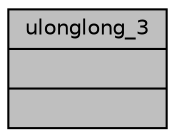 digraph "ulonglong_3"
{
  edge [fontname="Helvetica",fontsize="10",labelfontname="Helvetica",labelfontsize="10"];
  node [fontname="Helvetica",fontsize="10",shape=record];
  Node1 [label="{ulonglong_3\n||}",height=0.2,width=0.4,color="black", fillcolor="grey75", style="filled", fontcolor="black"];
}
